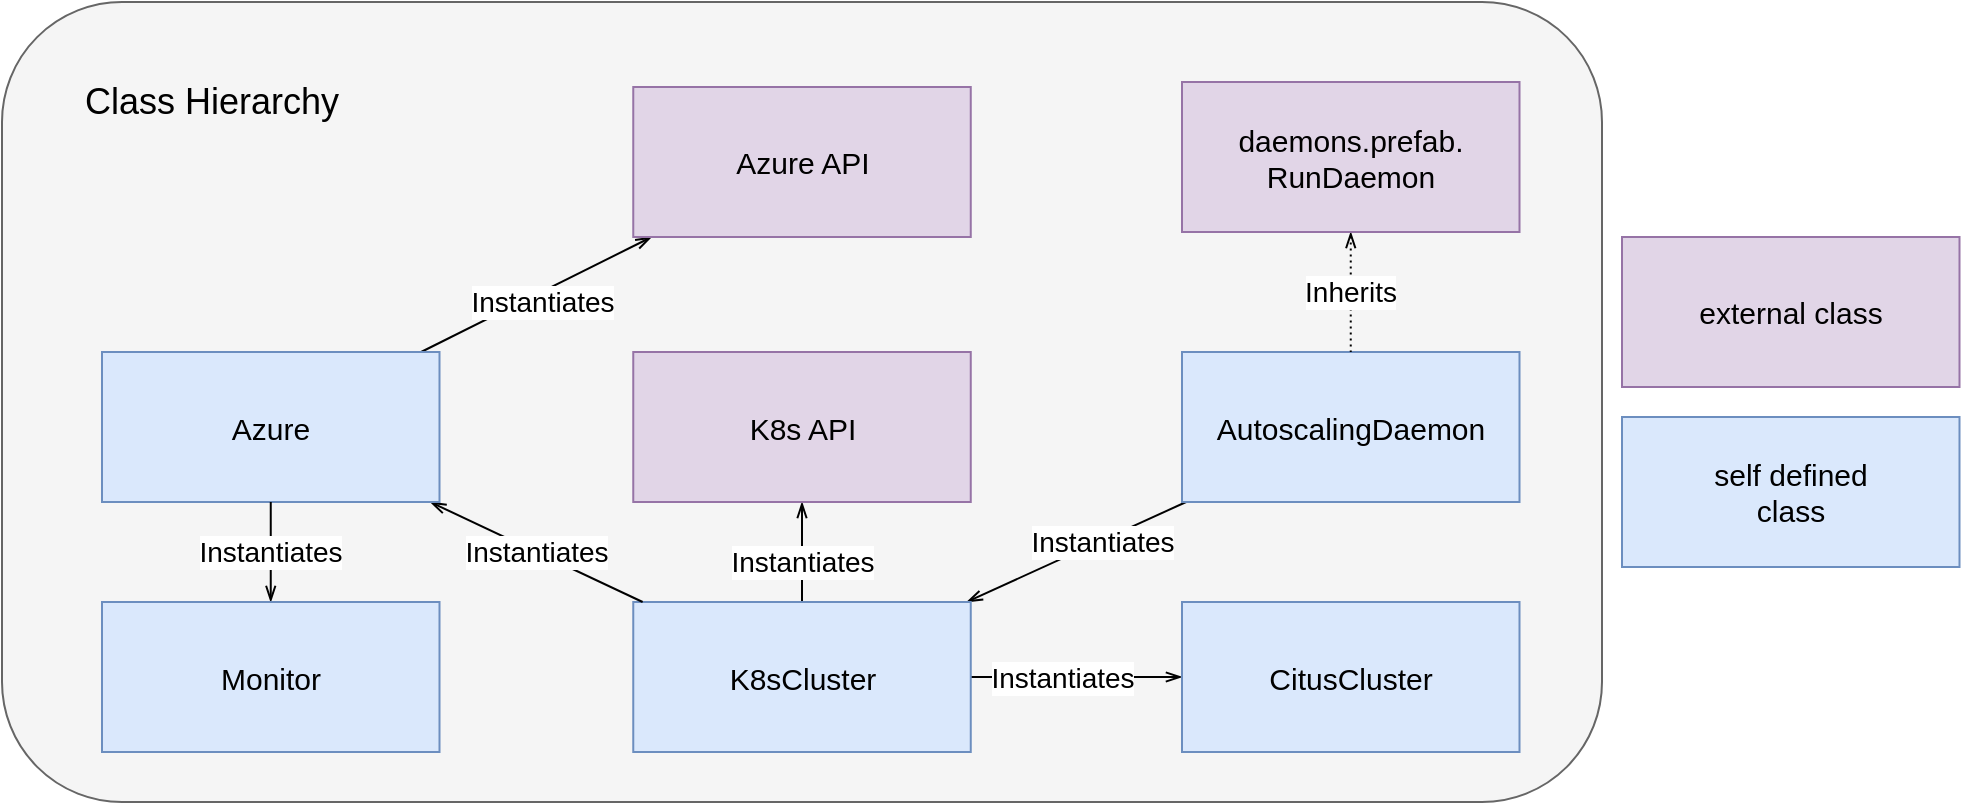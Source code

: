 <mxfile version="14.8.4" type="device"><diagram id="prtHgNgQTEPvFCAcTncT" name="Page-1"><mxGraphModel dx="1268" dy="233" grid="1" gridSize="10" guides="1" tooltips="1" connect="1" arrows="1" fold="1" page="1" pageScale="1" pageWidth="827" pageHeight="1169" math="0" shadow="0"><root><mxCell id="0"/><mxCell id="1" parent="0"/><mxCell id="UYoOzqn-1FfNwMWPfSbA-14" value="" style="rounded=1;whiteSpace=wrap;html=1;fillColor=#f5f5f5;strokeColor=#666666;fontColor=#333333;" parent="1" vertex="1"><mxGeometry x="-90" y="40" width="800" height="400" as="geometry"/></mxCell><mxCell id="ZYt9bjhlguU-BKe1BQ-Q-9" style="edgeStyle=none;rounded=0;orthogonalLoop=1;jettySize=auto;html=1;endArrow=openThin;endFill=0;" edge="1" parent="1" source="UYoOzqn-1FfNwMWPfSbA-15" target="UYoOzqn-1FfNwMWPfSbA-16"><mxGeometry relative="1" as="geometry"/></mxCell><mxCell id="ZYt9bjhlguU-BKe1BQ-Q-10" value="&lt;span style=&quot;font-size: 14px&quot;&gt;Instantiates&lt;/span&gt;" style="edgeLabel;html=1;align=center;verticalAlign=middle;resizable=0;points=[];" vertex="1" connectable="0" parent="ZYt9bjhlguU-BKe1BQ-Q-9"><mxGeometry x="0.31" relative="1" as="geometry"><mxPoint x="30" y="-13" as="offset"/></mxGeometry></mxCell><mxCell id="UYoOzqn-1FfNwMWPfSbA-15" value="&lt;font style=&quot;font-size: 15px&quot;&gt;AutoscalingDaemon&lt;/font&gt;" style="rounded=0;whiteSpace=wrap;html=1;fillColor=#dae8fc;strokeColor=#6c8ebf;aspect=fixed;" parent="1" vertex="1"><mxGeometry x="500" y="215" width="168.75" height="75" as="geometry"/></mxCell><mxCell id="ZYt9bjhlguU-BKe1BQ-Q-4" style="edgeStyle=none;rounded=0;orthogonalLoop=1;jettySize=auto;html=1;endArrow=openThin;endFill=0;" edge="1" parent="1" source="UYoOzqn-1FfNwMWPfSbA-16" target="UYoOzqn-1FfNwMWPfSbA-18"><mxGeometry relative="1" as="geometry"><mxPoint x="410" y="500" as="targetPoint"/></mxGeometry></mxCell><mxCell id="ZYt9bjhlguU-BKe1BQ-Q-5" value="&lt;span style=&quot;font-size: 14px&quot;&gt;Instantiates&lt;/span&gt;" style="edgeLabel;html=1;align=center;verticalAlign=middle;resizable=0;points=[];" vertex="1" connectable="0" parent="ZYt9bjhlguU-BKe1BQ-Q-4"><mxGeometry x="-0.401" relative="1" as="geometry"><mxPoint x="14" as="offset"/></mxGeometry></mxCell><mxCell id="ZYt9bjhlguU-BKe1BQ-Q-6" style="edgeStyle=none;rounded=0;orthogonalLoop=1;jettySize=auto;html=1;endArrow=openThin;endFill=0;" edge="1" parent="1" source="UYoOzqn-1FfNwMWPfSbA-16" target="ZYt9bjhlguU-BKe1BQ-Q-2"><mxGeometry relative="1" as="geometry"/></mxCell><mxCell id="ZYt9bjhlguU-BKe1BQ-Q-7" value="&lt;span style=&quot;font-size: 14px&quot;&gt;Instantiates&lt;/span&gt;" style="edgeLabel;html=1;align=center;verticalAlign=middle;resizable=0;points=[];" vertex="1" connectable="0" parent="ZYt9bjhlguU-BKe1BQ-Q-6"><mxGeometry x="-0.353" y="-2" relative="1" as="geometry"><mxPoint x="-2" y="-4" as="offset"/></mxGeometry></mxCell><mxCell id="UYoOzqn-1FfNwMWPfSbA-16" value="&lt;font style=&quot;font-size: 15px&quot;&gt;K8sCluster&lt;/font&gt;" style="rounded=0;whiteSpace=wrap;html=1;fillColor=#dae8fc;strokeColor=#6c8ebf;aspect=fixed;" parent="1" vertex="1"><mxGeometry x="225.63" y="340" width="168.75" height="75" as="geometry"/></mxCell><mxCell id="UYoOzqn-1FfNwMWPfSbA-24" value="&lt;font style=&quot;font-size: 14px&quot;&gt;Instantiates&lt;/font&gt;" style="rounded=0;orthogonalLoop=1;jettySize=auto;html=1;startArrow=openThin;startFill=0;endArrow=none;endFill=0;" parent="1" source="UYoOzqn-1FfNwMWPfSbA-17" target="UYoOzqn-1FfNwMWPfSbA-16" edge="1"><mxGeometry relative="1" as="geometry"/></mxCell><mxCell id="ZYt9bjhlguU-BKe1BQ-Q-12" style="edgeStyle=none;rounded=0;orthogonalLoop=1;jettySize=auto;html=1;endArrow=openThin;endFill=0;" edge="1" parent="1" source="UYoOzqn-1FfNwMWPfSbA-17" target="ZYt9bjhlguU-BKe1BQ-Q-11"><mxGeometry relative="1" as="geometry"/></mxCell><mxCell id="ZYt9bjhlguU-BKe1BQ-Q-15" value="&lt;span style=&quot;font-size: 14px&quot;&gt;Instantiates&lt;/span&gt;" style="edgeLabel;html=1;align=center;verticalAlign=middle;resizable=0;points=[];" vertex="1" connectable="0" parent="ZYt9bjhlguU-BKe1BQ-Q-12"><mxGeometry x="0.323" relative="1" as="geometry"><mxPoint x="-16" y="13" as="offset"/></mxGeometry></mxCell><mxCell id="UYoOzqn-1FfNwMWPfSbA-17" value="&lt;font style=&quot;font-size: 15px&quot;&gt;Azure&lt;/font&gt;" style="rounded=0;whiteSpace=wrap;html=1;fillColor=#dae8fc;strokeColor=#6c8ebf;aspect=fixed;" parent="1" vertex="1"><mxGeometry x="-40.0" y="215" width="168.75" height="75" as="geometry"/></mxCell><mxCell id="UYoOzqn-1FfNwMWPfSbA-18" value="&lt;font style=&quot;font-size: 15px&quot;&gt;CitusCluster&lt;/font&gt;" style="rounded=0;whiteSpace=wrap;html=1;fillColor=#dae8fc;strokeColor=#6c8ebf;aspect=fixed;" parent="1" vertex="1"><mxGeometry x="500" y="340" width="168.75" height="75" as="geometry"/></mxCell><mxCell id="UYoOzqn-1FfNwMWPfSbA-20" value="&lt;font style=&quot;font-size: 14px&quot;&gt;Inherits&lt;/font&gt;" style="edgeStyle=orthogonalEdgeStyle;rounded=0;orthogonalLoop=1;jettySize=auto;html=1;startArrow=openThin;startFill=0;endArrow=none;endFill=0;dashed=1;dashPattern=1 2;" parent="1" source="UYoOzqn-1FfNwMWPfSbA-19" target="UYoOzqn-1FfNwMWPfSbA-15" edge="1"><mxGeometry relative="1" as="geometry"/></mxCell><mxCell id="UYoOzqn-1FfNwMWPfSbA-19" value="&lt;div style=&quot;font-size: 15px&quot;&gt;&lt;font style=&quot;font-size: 15px&quot;&gt;daemons.prefab.&lt;/font&gt;&lt;/div&gt;&lt;div style=&quot;font-size: 15px&quot;&gt;&lt;font style=&quot;font-size: 15px&quot;&gt;RunDaemon&lt;/font&gt;&lt;/div&gt;" style="rounded=0;whiteSpace=wrap;html=1;fillColor=#e1d5e7;strokeColor=#9673a6;aspect=fixed;" parent="1" vertex="1"><mxGeometry x="500" y="80" width="168.75" height="75" as="geometry"/></mxCell><mxCell id="UYoOzqn-1FfNwMWPfSbA-29" value="&lt;div style=&quot;font-size: 15px&quot;&gt;&lt;font style=&quot;font-size: 15px&quot;&gt;self defined&lt;/font&gt;&lt;/div&gt;&lt;div style=&quot;font-size: 15px&quot;&gt;&lt;font style=&quot;font-size: 15px&quot;&gt;class&lt;br&gt;&lt;/font&gt;&lt;/div&gt;" style="rounded=0;whiteSpace=wrap;html=1;fillColor=#dae8fc;strokeColor=#6c8ebf;aspect=fixed;" parent="1" vertex="1"><mxGeometry x="720" y="247.5" width="168.75" height="75" as="geometry"/></mxCell><mxCell id="UYoOzqn-1FfNwMWPfSbA-30" value="&lt;div style=&quot;font-size: 15px&quot;&gt;external class&lt;/div&gt;" style="rounded=0;whiteSpace=wrap;html=1;fillColor=#e1d5e7;strokeColor=#9673a6;aspect=fixed;" parent="1" vertex="1"><mxGeometry x="720" y="157.5" width="168.75" height="75" as="geometry"/></mxCell><mxCell id="UYoOzqn-1FfNwMWPfSbA-31" value="&lt;font style=&quot;font-size: 18px&quot;&gt;Class Hierarchy&lt;/font&gt;" style="text;html=1;strokeColor=none;fillColor=none;align=center;verticalAlign=middle;whiteSpace=wrap;rounded=0;" parent="1" vertex="1"><mxGeometry x="-50" y="80" width="130" height="20" as="geometry"/></mxCell><mxCell id="UYoOzqn-1FfNwMWPfSbA-37" value="&lt;font style=&quot;font-size: 14px&quot;&gt;Instantiates&lt;/font&gt;" style="edgeStyle=orthogonalEdgeStyle;rounded=0;orthogonalLoop=1;jettySize=auto;html=1;startArrow=openThin;startFill=0;endArrow=none;endFill=0;" parent="1" source="UYoOzqn-1FfNwMWPfSbA-35" target="UYoOzqn-1FfNwMWPfSbA-17" edge="1"><mxGeometry relative="1" as="geometry"/></mxCell><mxCell id="UYoOzqn-1FfNwMWPfSbA-35" value="&lt;font style=&quot;font-size: 15px&quot;&gt;Monitor&lt;/font&gt;" style="rounded=0;whiteSpace=wrap;html=1;fillColor=#dae8fc;strokeColor=#6c8ebf;aspect=fixed;" parent="1" vertex="1"><mxGeometry x="-40" y="340" width="168.75" height="75" as="geometry"/></mxCell><mxCell id="ZYt9bjhlguU-BKe1BQ-Q-2" value="&lt;div style=&quot;font-size: 15px&quot;&gt;K8s API&lt;/div&gt;" style="rounded=0;whiteSpace=wrap;html=1;fillColor=#e1d5e7;strokeColor=#9673a6;aspect=fixed;" vertex="1" parent="1"><mxGeometry x="225.63" y="215" width="168.75" height="75" as="geometry"/></mxCell><mxCell id="ZYt9bjhlguU-BKe1BQ-Q-11" value="&lt;div style=&quot;font-size: 15px&quot;&gt;Azure API&lt;/div&gt;" style="rounded=0;whiteSpace=wrap;html=1;fillColor=#e1d5e7;strokeColor=#9673a6;aspect=fixed;" vertex="1" parent="1"><mxGeometry x="225.63" y="82.5" width="168.75" height="75" as="geometry"/></mxCell></root></mxGraphModel></diagram></mxfile>